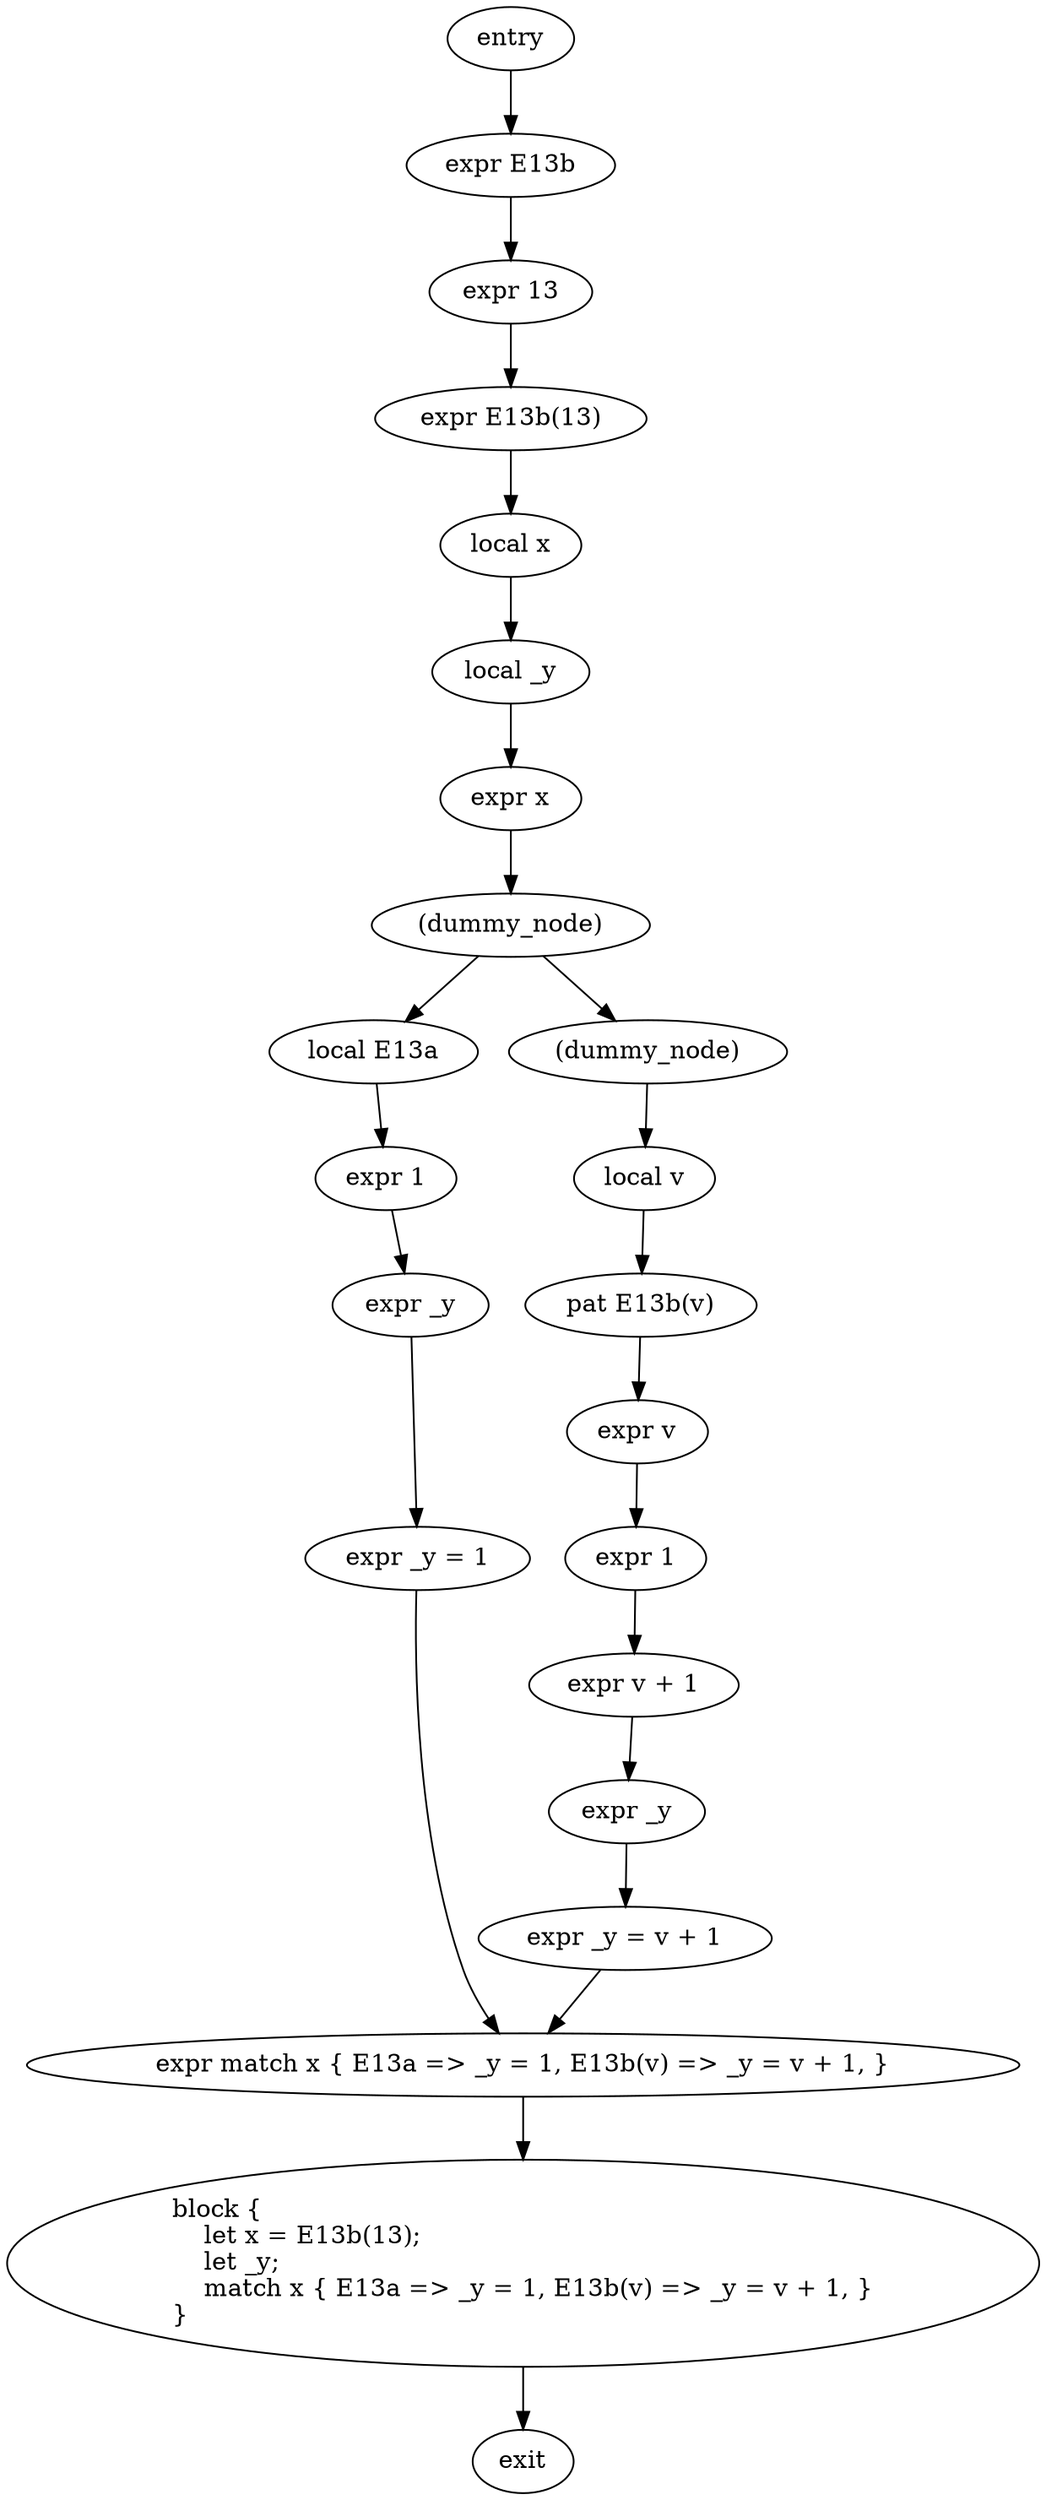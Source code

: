 digraph block {
    N0[label="entry"];
    N1[label="exit"];
    N2[label="expr E13b"];
    N3[label="expr 13"];
    N4[label="expr E13b(13)"];
    N5[label="local x"];
    N6[label="local _y"];
    N7[label="expr x"];
    N8[label="expr match x { E13a => _y = 1, E13b(v) => _y = v + 1, }"];
    N9[label="(dummy_node)"];
    N10[label="local E13a"];
    N11[label="expr 1"];
    N12[label="expr _y"];
    N13[label="expr _y = 1"];
    N14[label="(dummy_node)"];
    N15[label="local v"];
    N16[label="pat E13b(v)"];
    N17[label="expr v"];
    N18[label="expr 1"];
    N19[label="expr v + 1"];
    N20[label="expr _y"];
    N21[label="expr _y = v + 1"];
    N22[label="block {\l    let x = E13b(13);\l    let _y;\l    match x { E13a => _y = 1, E13b(v) => _y = v + 1, }\l}\l"];
    N0 -> N2;
    N2 -> N3;
    N3 -> N4;
    N4 -> N5;
    N5 -> N6;
    N6 -> N7;
    N7 -> N9;
    N9 -> N10;
    N10 -> N11;
    N11 -> N12;
    N12 -> N13;
    N13 -> N8;
    N9 -> N14;
    N14 -> N15;
    N15 -> N16;
    N16 -> N17;
    N17 -> N18;
    N18 -> N19;
    N19 -> N20;
    N20 -> N21;
    N21 -> N8;
    N8 -> N22;
    N22 -> N1;
}
